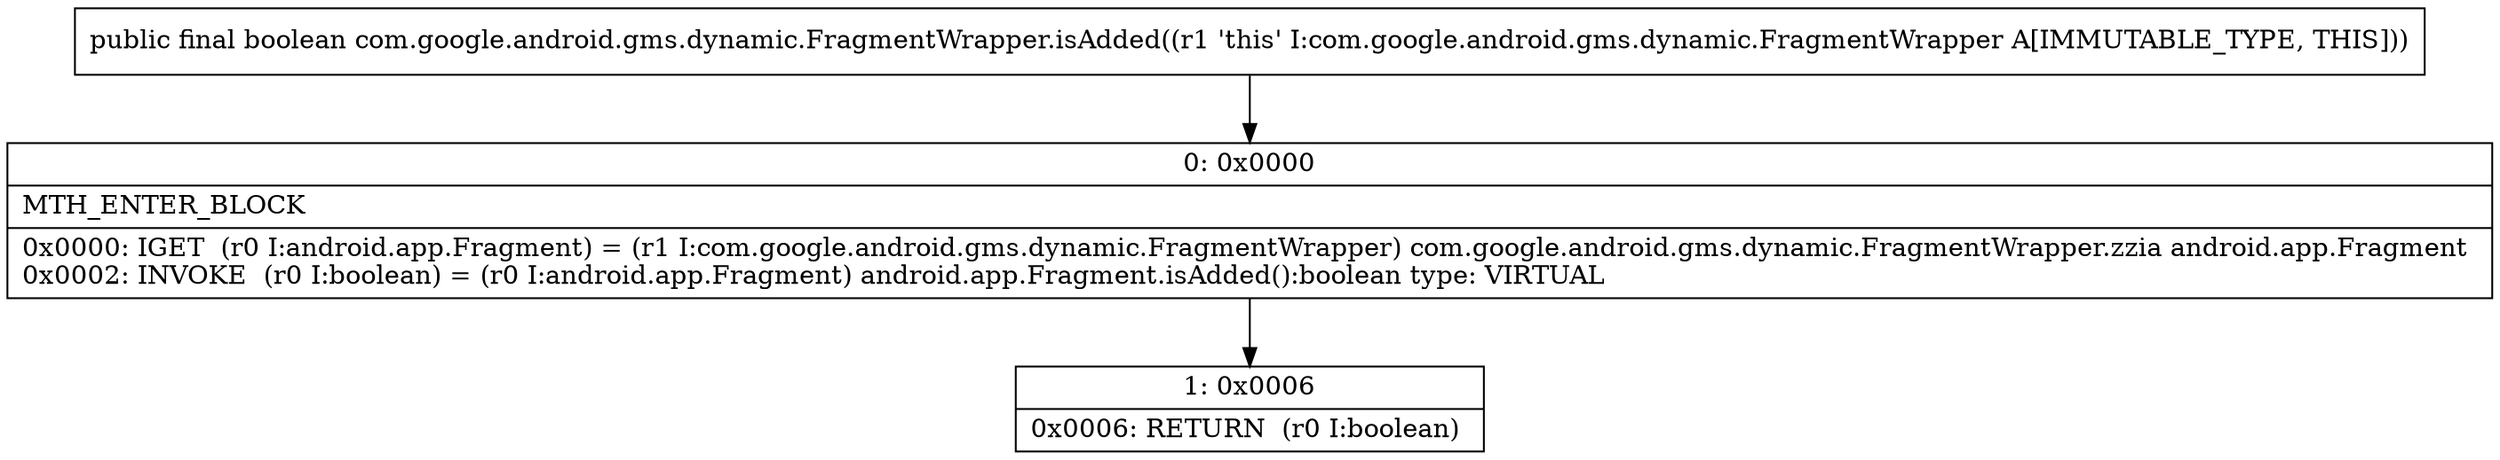 digraph "CFG forcom.google.android.gms.dynamic.FragmentWrapper.isAdded()Z" {
Node_0 [shape=record,label="{0\:\ 0x0000|MTH_ENTER_BLOCK\l|0x0000: IGET  (r0 I:android.app.Fragment) = (r1 I:com.google.android.gms.dynamic.FragmentWrapper) com.google.android.gms.dynamic.FragmentWrapper.zzia android.app.Fragment \l0x0002: INVOKE  (r0 I:boolean) = (r0 I:android.app.Fragment) android.app.Fragment.isAdded():boolean type: VIRTUAL \l}"];
Node_1 [shape=record,label="{1\:\ 0x0006|0x0006: RETURN  (r0 I:boolean) \l}"];
MethodNode[shape=record,label="{public final boolean com.google.android.gms.dynamic.FragmentWrapper.isAdded((r1 'this' I:com.google.android.gms.dynamic.FragmentWrapper A[IMMUTABLE_TYPE, THIS])) }"];
MethodNode -> Node_0;
Node_0 -> Node_1;
}

